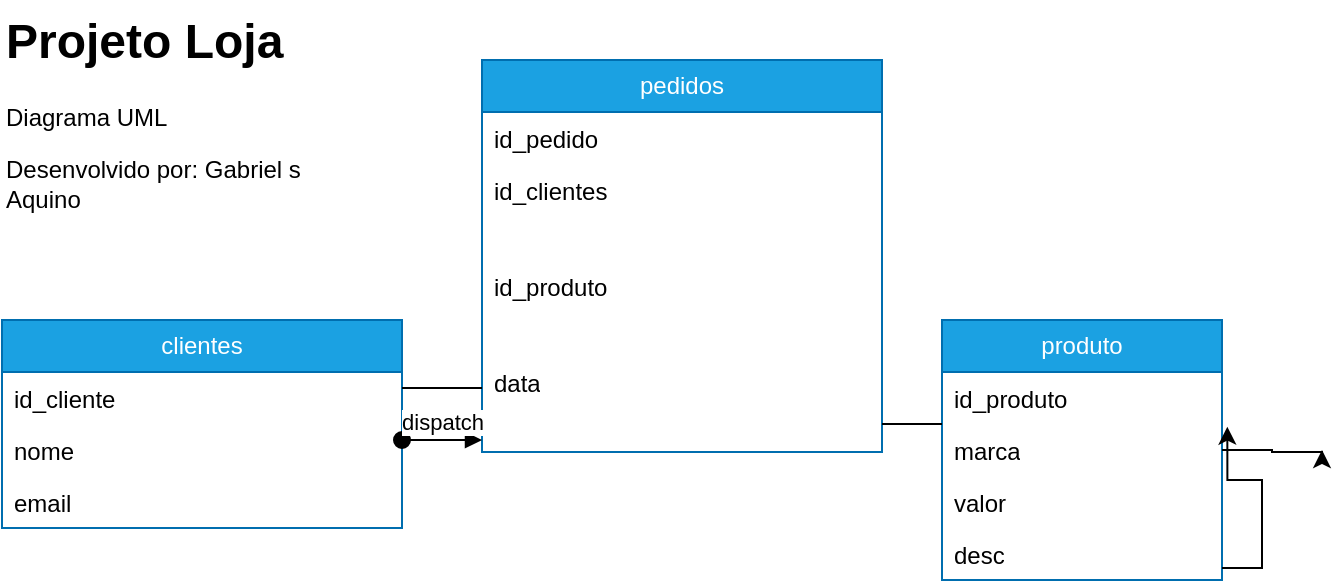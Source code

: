 <mxfile version="26.0.16">
  <diagram name="Página-1" id="ZdjPoLmTb5axCQRt07be">
    <mxGraphModel dx="756" dy="432" grid="1" gridSize="10" guides="1" tooltips="1" connect="1" arrows="1" fold="1" page="1" pageScale="1" pageWidth="827" pageHeight="1169" math="0" shadow="0">
      <root>
        <mxCell id="0" />
        <mxCell id="1" parent="0" />
        <mxCell id="ceeONU46qWgSn5d-HRAT-10" value="clientes" style="swimlane;fontStyle=0;childLayout=stackLayout;horizontal=1;startSize=26;fillColor=#1ba1e2;horizontalStack=0;resizeParent=1;resizeParentMax=0;resizeLast=0;collapsible=1;marginBottom=0;whiteSpace=wrap;html=1;fontColor=#ffffff;strokeColor=#006EAF;" vertex="1" parent="1">
          <mxGeometry x="70" y="690" width="200" height="104" as="geometry" />
        </mxCell>
        <mxCell id="ceeONU46qWgSn5d-HRAT-11" value="id_cliente" style="text;strokeColor=none;fillColor=none;align=left;verticalAlign=top;spacingLeft=4;spacingRight=4;overflow=hidden;rotatable=0;points=[[0,0.5],[1,0.5]];portConstraint=eastwest;whiteSpace=wrap;html=1;" vertex="1" parent="ceeONU46qWgSn5d-HRAT-10">
          <mxGeometry y="26" width="200" height="26" as="geometry" />
        </mxCell>
        <mxCell id="ceeONU46qWgSn5d-HRAT-12" value="nome" style="text;strokeColor=none;fillColor=none;align=left;verticalAlign=top;spacingLeft=4;spacingRight=4;overflow=hidden;rotatable=0;points=[[0,0.5],[1,0.5]];portConstraint=eastwest;whiteSpace=wrap;html=1;" vertex="1" parent="ceeONU46qWgSn5d-HRAT-10">
          <mxGeometry y="52" width="200" height="26" as="geometry" />
        </mxCell>
        <mxCell id="ceeONU46qWgSn5d-HRAT-13" value="email" style="text;strokeColor=none;fillColor=none;align=left;verticalAlign=top;spacingLeft=4;spacingRight=4;overflow=hidden;rotatable=0;points=[[0,0.5],[1,0.5]];portConstraint=eastwest;whiteSpace=wrap;html=1;" vertex="1" parent="ceeONU46qWgSn5d-HRAT-10">
          <mxGeometry y="78" width="200" height="26" as="geometry" />
        </mxCell>
        <mxCell id="ceeONU46qWgSn5d-HRAT-14" value="pedidos" style="swimlane;fontStyle=0;childLayout=stackLayout;horizontal=1;startSize=26;fillColor=#1ba1e2;horizontalStack=0;resizeParent=1;resizeParentMax=0;resizeLast=0;collapsible=1;marginBottom=0;whiteSpace=wrap;html=1;fontColor=#ffffff;strokeColor=#006EAF;" vertex="1" parent="1">
          <mxGeometry x="310" y="560" width="200" height="196" as="geometry" />
        </mxCell>
        <mxCell id="ceeONU46qWgSn5d-HRAT-15" value="id_pedido" style="text;strokeColor=none;fillColor=none;align=left;verticalAlign=top;spacingLeft=4;spacingRight=4;overflow=hidden;rotatable=0;points=[[0,0.5],[1,0.5]];portConstraint=eastwest;whiteSpace=wrap;html=1;" vertex="1" parent="ceeONU46qWgSn5d-HRAT-14">
          <mxGeometry y="26" width="200" height="26" as="geometry" />
        </mxCell>
        <mxCell id="ceeONU46qWgSn5d-HRAT-16" value="id_clientes" style="text;strokeColor=none;fillColor=none;align=left;verticalAlign=top;spacingLeft=4;spacingRight=4;overflow=hidden;rotatable=0;points=[[0,0.5],[1,0.5]];portConstraint=eastwest;whiteSpace=wrap;html=1;" vertex="1" parent="ceeONU46qWgSn5d-HRAT-14">
          <mxGeometry y="52" width="200" height="48" as="geometry" />
        </mxCell>
        <mxCell id="ceeONU46qWgSn5d-HRAT-26" value="id_produto" style="text;strokeColor=none;fillColor=none;align=left;verticalAlign=top;spacingLeft=4;spacingRight=4;overflow=hidden;rotatable=0;points=[[0,0.5],[1,0.5]];portConstraint=eastwest;whiteSpace=wrap;html=1;" vertex="1" parent="ceeONU46qWgSn5d-HRAT-14">
          <mxGeometry y="100" width="200" height="48" as="geometry" />
        </mxCell>
        <mxCell id="ceeONU46qWgSn5d-HRAT-27" value="data" style="text;strokeColor=none;fillColor=none;align=left;verticalAlign=top;spacingLeft=4;spacingRight=4;overflow=hidden;rotatable=0;points=[[0,0.5],[1,0.5]];portConstraint=eastwest;whiteSpace=wrap;html=1;" vertex="1" parent="ceeONU46qWgSn5d-HRAT-14">
          <mxGeometry y="148" width="200" height="48" as="geometry" />
        </mxCell>
        <mxCell id="ceeONU46qWgSn5d-HRAT-18" value="produto" style="swimlane;fontStyle=0;childLayout=stackLayout;horizontal=1;startSize=26;fillColor=#1ba1e2;horizontalStack=0;resizeParent=1;resizeParentMax=0;resizeLast=0;collapsible=1;marginBottom=0;whiteSpace=wrap;html=1;fontColor=#ffffff;strokeColor=#006EAF;" vertex="1" parent="1">
          <mxGeometry x="540" y="690" width="140" height="130" as="geometry" />
        </mxCell>
        <mxCell id="ceeONU46qWgSn5d-HRAT-19" value="id_produto" style="text;strokeColor=none;fillColor=none;align=left;verticalAlign=top;spacingLeft=4;spacingRight=4;overflow=hidden;rotatable=0;points=[[0,0.5],[1,0.5]];portConstraint=eastwest;whiteSpace=wrap;html=1;" vertex="1" parent="ceeONU46qWgSn5d-HRAT-18">
          <mxGeometry y="26" width="140" height="26" as="geometry" />
        </mxCell>
        <mxCell id="ceeONU46qWgSn5d-HRAT-22" style="edgeStyle=orthogonalEdgeStyle;rounded=0;orthogonalLoop=1;jettySize=auto;html=1;exitX=1;exitY=0.5;exitDx=0;exitDy=0;" edge="1" parent="ceeONU46qWgSn5d-HRAT-18" source="ceeONU46qWgSn5d-HRAT-20">
          <mxGeometry relative="1" as="geometry">
            <mxPoint x="190" y="65" as="targetPoint" />
            <Array as="points">
              <mxPoint x="165" y="65" />
              <mxPoint x="165" y="66" />
            </Array>
          </mxGeometry>
        </mxCell>
        <mxCell id="ceeONU46qWgSn5d-HRAT-20" value="marca" style="text;strokeColor=none;fillColor=none;align=left;verticalAlign=top;spacingLeft=4;spacingRight=4;overflow=hidden;rotatable=0;points=[[0,0.5],[1,0.5]];portConstraint=eastwest;whiteSpace=wrap;html=1;" vertex="1" parent="ceeONU46qWgSn5d-HRAT-18">
          <mxGeometry y="52" width="140" height="26" as="geometry" />
        </mxCell>
        <mxCell id="ceeONU46qWgSn5d-HRAT-21" value="valor" style="text;strokeColor=none;fillColor=none;align=left;verticalAlign=top;spacingLeft=4;spacingRight=4;overflow=hidden;rotatable=0;points=[[0,0.5],[1,0.5]];portConstraint=eastwest;whiteSpace=wrap;html=1;" vertex="1" parent="ceeONU46qWgSn5d-HRAT-18">
          <mxGeometry y="78" width="140" height="26" as="geometry" />
        </mxCell>
        <mxCell id="ceeONU46qWgSn5d-HRAT-23" style="edgeStyle=orthogonalEdgeStyle;rounded=0;orthogonalLoop=1;jettySize=auto;html=1;entryX=1.019;entryY=0.051;entryDx=0;entryDy=0;entryPerimeter=0;" edge="1" parent="ceeONU46qWgSn5d-HRAT-18" source="ceeONU46qWgSn5d-HRAT-18" target="ceeONU46qWgSn5d-HRAT-20">
          <mxGeometry relative="1" as="geometry">
            <Array as="points">
              <mxPoint x="70" y="124" />
              <mxPoint x="160" y="124" />
              <mxPoint x="160" y="80" />
              <mxPoint x="143" y="80" />
            </Array>
          </mxGeometry>
        </mxCell>
        <mxCell id="ceeONU46qWgSn5d-HRAT-28" value="desc" style="text;strokeColor=none;fillColor=none;align=left;verticalAlign=top;spacingLeft=4;spacingRight=4;overflow=hidden;rotatable=0;points=[[0,0.5],[1,0.5]];portConstraint=eastwest;whiteSpace=wrap;html=1;" vertex="1" parent="ceeONU46qWgSn5d-HRAT-18">
          <mxGeometry y="104" width="140" height="26" as="geometry" />
        </mxCell>
        <mxCell id="ceeONU46qWgSn5d-HRAT-29" value="dispatch" style="html=1;verticalAlign=bottom;startArrow=oval;startFill=1;endArrow=block;startSize=8;curved=0;rounded=0;" edge="1" parent="1">
          <mxGeometry width="60" relative="1" as="geometry">
            <mxPoint x="270" y="750" as="sourcePoint" />
            <mxPoint x="310" y="750" as="targetPoint" />
          </mxGeometry>
        </mxCell>
        <mxCell id="ceeONU46qWgSn5d-HRAT-30" value="" style="line;strokeWidth=1;fillColor=none;align=left;verticalAlign=middle;spacingTop=-1;spacingLeft=3;spacingRight=3;rotatable=0;labelPosition=right;points=[];portConstraint=eastwest;strokeColor=inherit;" vertex="1" parent="1">
          <mxGeometry x="270" y="720" width="40" height="8" as="geometry" />
        </mxCell>
        <mxCell id="ceeONU46qWgSn5d-HRAT-31" value="" style="line;strokeWidth=1;fillColor=none;align=left;verticalAlign=middle;spacingTop=-1;spacingLeft=3;spacingRight=3;rotatable=0;labelPosition=right;points=[];portConstraint=eastwest;strokeColor=inherit;" vertex="1" parent="1">
          <mxGeometry x="510" y="738" width="30" height="8" as="geometry" />
        </mxCell>
        <mxCell id="ceeONU46qWgSn5d-HRAT-32" value="&lt;h1 style=&quot;margin-top: 0px;&quot;&gt;Projeto Loja&lt;/h1&gt;&lt;p&gt;Diagrama UML&lt;/p&gt;&lt;p&gt;Desenvolvido por: Gabriel s Aquino&lt;/p&gt;" style="text;html=1;whiteSpace=wrap;overflow=hidden;rounded=0;" vertex="1" parent="1">
          <mxGeometry x="70" y="530" width="180" height="120" as="geometry" />
        </mxCell>
      </root>
    </mxGraphModel>
  </diagram>
</mxfile>
